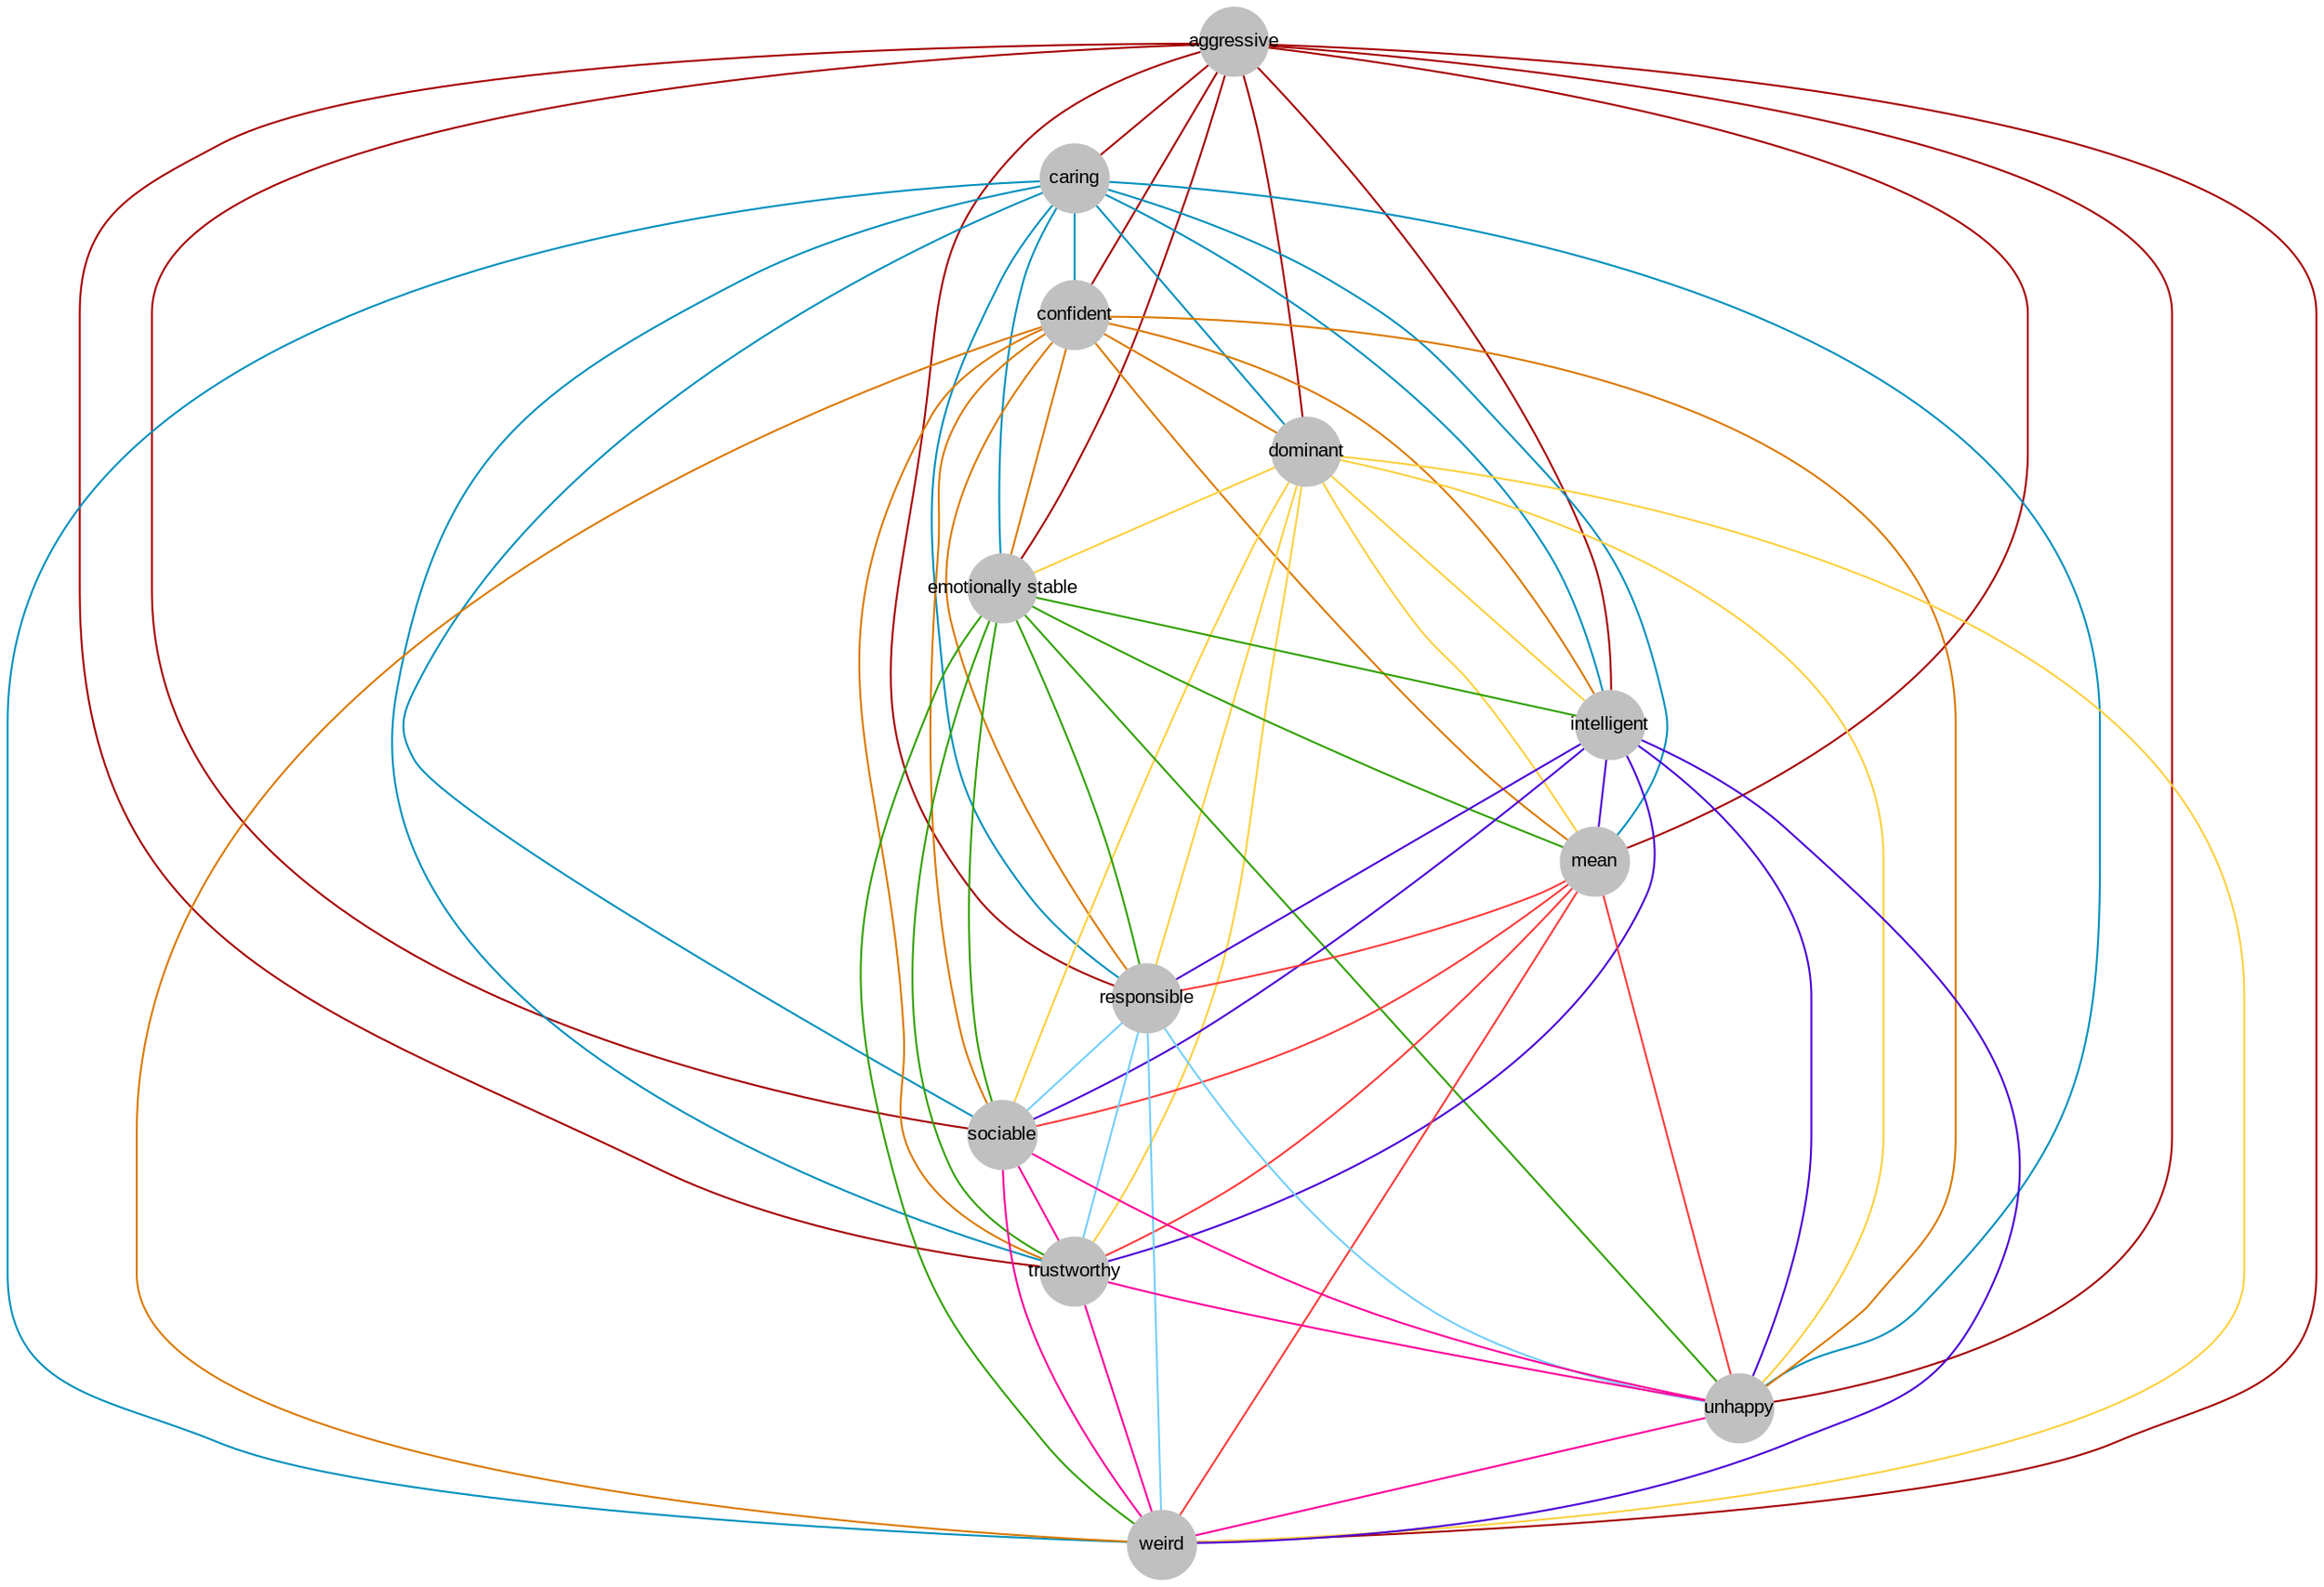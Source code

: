 strict graph "" {
	graph [
		overlap=false outputorder=edgesfirst];
  node [shape="circle" fixedsize=true size=5000 style=filled color="gray" fontname="Arial" fontsize=10];
  edge [color="#ff019a"];
	aggressive -- caring	 [len=5.38 color="#a50000"];
	aggressive -- confident	 [len=3.35 color="#a50000"];
	aggressive -- dominant	 [len=2.21 color="#a50000"];
	aggressive -- "emotionally stable"	 [len=5.05 color="#a50000"];
	aggressive -- intelligent	 [len=4.12 color="#a50000"];
	aggressive -- mean	 [len=2.3 color="#a50000"];
	aggressive -- responsible	 [len=4.52 color="#a50000"];
	aggressive -- sociable	 [len=4.19 color="#a50000"];
	aggressive -- trustworthy	 [len=4.84 color="#a50000"];
	aggressive -- unhappy	 [len=3.16 color="#a50000"];
	aggressive -- weird	 [len=4.25 color="#a50000"];
	caring -- confident	 [len=3.07 color="#0090bc"];
	caring -- dominant	 [len=4.58 color="#0090bc"];
	caring -- "emotionally stable"	 [len=2.49 color="#0090bc"];
	caring -- intelligent	 [len=3.12 color="#0090bc"];
	caring -- mean	 [len=5.95 color="#0090bc"];
	caring -- responsible	 [len=2.55 color="#0090bc"];
	caring -- sociable	 [len=2.68 color="#0090bc"];
	caring -- trustworthy	 [len=2.26 color="#0090bc"];
	caring -- unhappy	 [len=4.57 color="#0090bc"];
	caring -- weird	 [len=3.74 color="#0090bc"];
	confident -- dominant	 [len=2.75 color="#db7902"];
	confident -- "emotionally stable"	 [len=2.42 color="#db7902"];
	confident -- intelligent	 [len=2.77 color="#db7902"];
	confident -- mean	 [len=4.14 color="#db7902"];
	confident -- responsible	 [len=2.76 color="#db7902"];
	confident -- sociable	 [len=2.26 color="#db7902"];
	confident -- trustworthy	 [len=2.88 color="#db7902"];
	confident -- unhappy	 [len=5.23 color="#db7902"];
	confident -- weird	 [len=4.36 color="#db7902"];
	dominant -- "emotionally stable"	 [len=3.88 color="#fcd03f"];
	dominant -- intelligent	 [len=3.47 color="#fcd03f"];
	dominant -- mean	 [len=2.81 color="#fcd03f"];
	dominant -- responsible	 [len=3.75 color="#fcd03f"];
	dominant -- sociable	 [len=3.51 color="#fcd03f"];
	dominant -- trustworthy	 [len=4.06 color="#fcd03f"];
	dominant -- unhappy	 [len=4.28 color="#fcd03f"];
	dominant -- weird	 [len=4.52 color="#fcd03f"];
	"emotionally stable" -- intelligent	 [len=3.11 color="#30a000"];
	"emotionally stable" -- mean	 [len=5.17 color="#30a000"];
	"emotionally stable" -- responsible	 [len=2.51 color="#30a000"];
	"emotionally stable" -- sociable	 [len=2.82 color="#30a000"];
	"emotionally stable" -- trustworthy	 [len=2.51 color="#30a000"];
	"emotionally stable" -- unhappy	 [len=5.28 color="#30a000"];
	"emotionally stable" -- weird	 [len=4.32 color="#30a000"];
	intelligent -- mean	 [len=4.25 color="#4a00d6"];
	intelligent -- responsible	 [len=2.72 color="#4a00d6"];
	intelligent -- sociable	 [len=3.32 color="#4a00d6"];
	intelligent -- trustworthy	 [len=3.03 color="#4a00d6"];
	intelligent -- unhappy	 [len=3.99 color="#4a00d6"];
	intelligent -- weird	 [len=3.36 color="#4a00d6"];
	mean -- responsible	 [len=4.75 color="#ff3a3a"];
	mean -- sociable	 [len=4.87 color="#ff3a3a"];
	mean -- trustworthy	 [len=5.31 color="#ff3a3a"];
	mean -- unhappy	 [len=2.77 color="#ff3a3a"];
	mean -- weird	 [len=4.35 color="#ff3a3a"];
	responsible -- sociable	 [len=3.17 color="#72cff9"];
	responsible -- trustworthy	 [len=2.15 color="#72cff9"];
	responsible -- unhappy	 [len=4.46 color="#72cff9"];
	responsible -- weird	 [len=4.11 color="#72cff9"];
	sociable -- trustworthy	 [len=3.06];
	sociable -- unhappy	 [len=5.05];
	sociable -- weird	 [len=4.52];
	trustworthy -- unhappy	 [len=4.49];
	trustworthy -- weird	 [len=4.06];
	unhappy -- weird	 [len=3.53];
}
